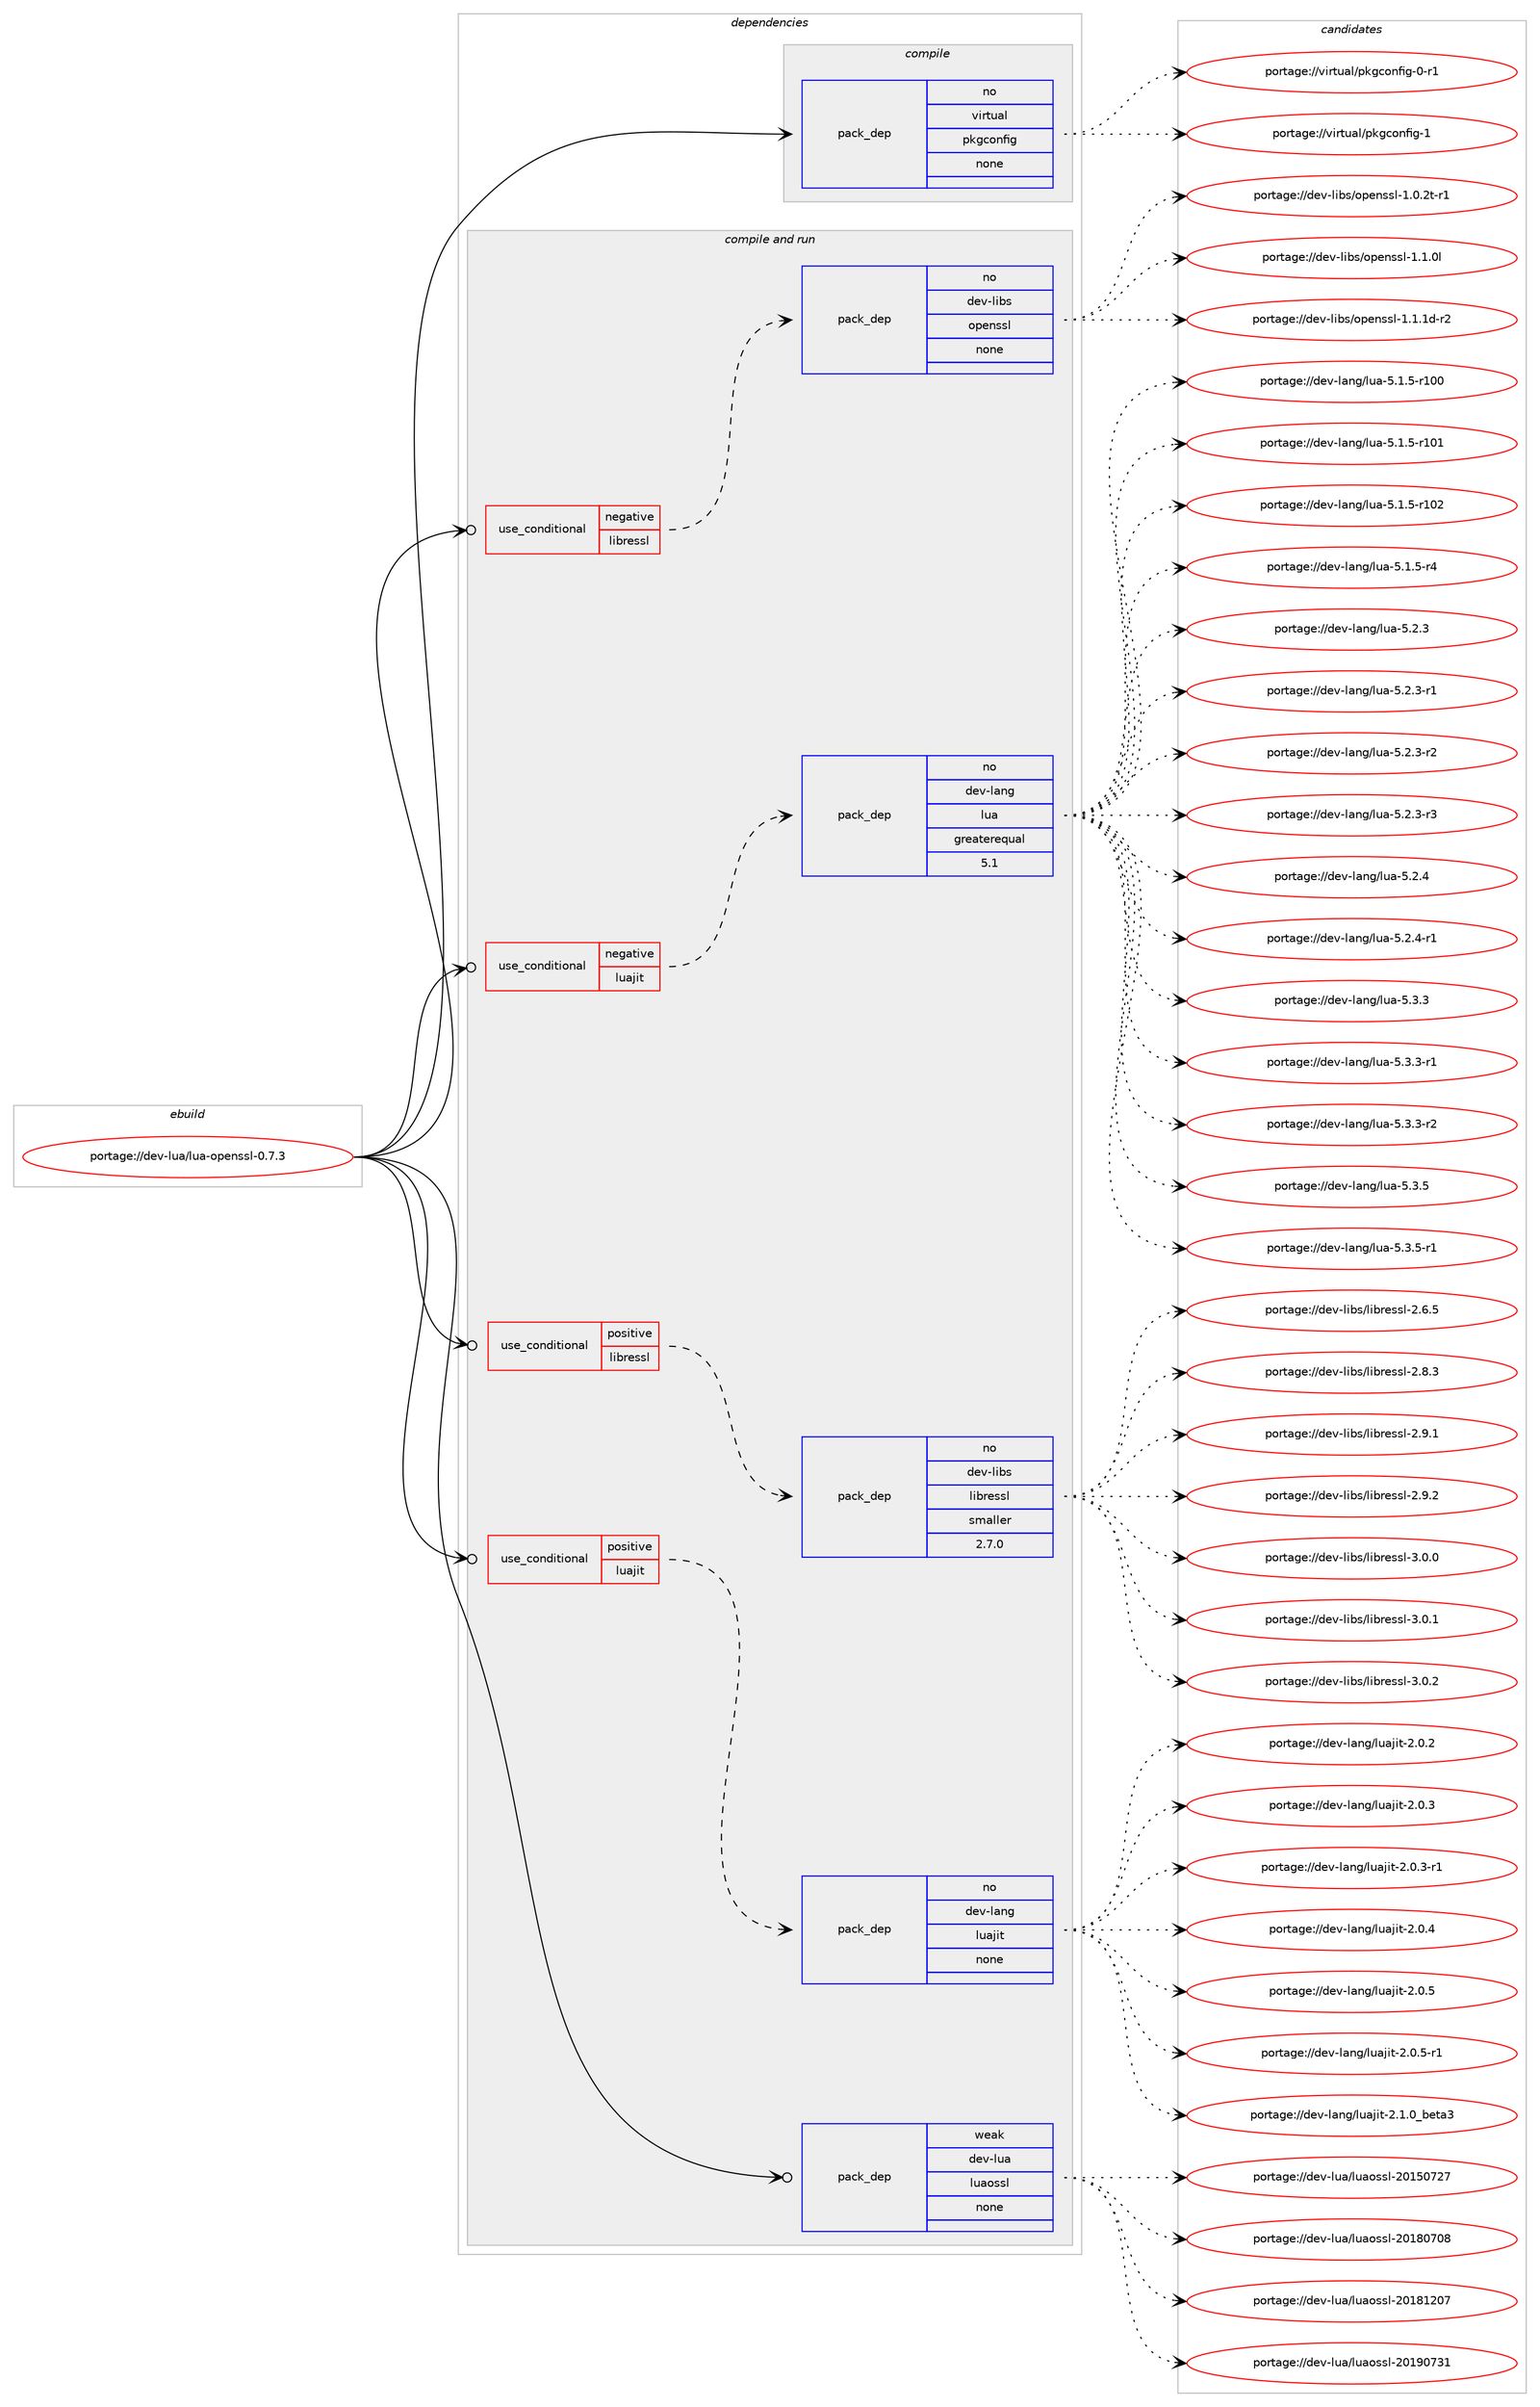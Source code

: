 digraph prolog {

# *************
# Graph options
# *************

newrank=true;
concentrate=true;
compound=true;
graph [rankdir=LR,fontname=Helvetica,fontsize=10,ranksep=1.5];#, ranksep=2.5, nodesep=0.2];
edge  [arrowhead=vee];
node  [fontname=Helvetica,fontsize=10];

# **********
# The ebuild
# **********

subgraph cluster_leftcol {
color=gray;
rank=same;
label=<<i>ebuild</i>>;
id [label="portage://dev-lua/lua-openssl-0.7.3", color=red, width=4, href="../dev-lua/lua-openssl-0.7.3.svg"];
}

# ****************
# The dependencies
# ****************

subgraph cluster_midcol {
color=gray;
label=<<i>dependencies</i>>;
subgraph cluster_compile {
fillcolor="#eeeeee";
style=filled;
label=<<i>compile</i>>;
subgraph pack79999 {
dependency105405 [label=<<TABLE BORDER="0" CELLBORDER="1" CELLSPACING="0" CELLPADDING="4" WIDTH="220"><TR><TD ROWSPAN="6" CELLPADDING="30">pack_dep</TD></TR><TR><TD WIDTH="110">no</TD></TR><TR><TD>virtual</TD></TR><TR><TD>pkgconfig</TD></TR><TR><TD>none</TD></TR><TR><TD></TD></TR></TABLE>>, shape=none, color=blue];
}
id:e -> dependency105405:w [weight=20,style="solid",arrowhead="vee"];
}
subgraph cluster_compileandrun {
fillcolor="#eeeeee";
style=filled;
label=<<i>compile and run</i>>;
subgraph cond22263 {
dependency105406 [label=<<TABLE BORDER="0" CELLBORDER="1" CELLSPACING="0" CELLPADDING="4"><TR><TD ROWSPAN="3" CELLPADDING="10">use_conditional</TD></TR><TR><TD>negative</TD></TR><TR><TD>libressl</TD></TR></TABLE>>, shape=none, color=red];
subgraph pack80000 {
dependency105407 [label=<<TABLE BORDER="0" CELLBORDER="1" CELLSPACING="0" CELLPADDING="4" WIDTH="220"><TR><TD ROWSPAN="6" CELLPADDING="30">pack_dep</TD></TR><TR><TD WIDTH="110">no</TD></TR><TR><TD>dev-libs</TD></TR><TR><TD>openssl</TD></TR><TR><TD>none</TD></TR><TR><TD></TD></TR></TABLE>>, shape=none, color=blue];
}
dependency105406:e -> dependency105407:w [weight=20,style="dashed",arrowhead="vee"];
}
id:e -> dependency105406:w [weight=20,style="solid",arrowhead="odotvee"];
subgraph cond22264 {
dependency105408 [label=<<TABLE BORDER="0" CELLBORDER="1" CELLSPACING="0" CELLPADDING="4"><TR><TD ROWSPAN="3" CELLPADDING="10">use_conditional</TD></TR><TR><TD>negative</TD></TR><TR><TD>luajit</TD></TR></TABLE>>, shape=none, color=red];
subgraph pack80001 {
dependency105409 [label=<<TABLE BORDER="0" CELLBORDER="1" CELLSPACING="0" CELLPADDING="4" WIDTH="220"><TR><TD ROWSPAN="6" CELLPADDING="30">pack_dep</TD></TR><TR><TD WIDTH="110">no</TD></TR><TR><TD>dev-lang</TD></TR><TR><TD>lua</TD></TR><TR><TD>greaterequal</TD></TR><TR><TD>5.1</TD></TR></TABLE>>, shape=none, color=blue];
}
dependency105408:e -> dependency105409:w [weight=20,style="dashed",arrowhead="vee"];
}
id:e -> dependency105408:w [weight=20,style="solid",arrowhead="odotvee"];
subgraph cond22265 {
dependency105410 [label=<<TABLE BORDER="0" CELLBORDER="1" CELLSPACING="0" CELLPADDING="4"><TR><TD ROWSPAN="3" CELLPADDING="10">use_conditional</TD></TR><TR><TD>positive</TD></TR><TR><TD>libressl</TD></TR></TABLE>>, shape=none, color=red];
subgraph pack80002 {
dependency105411 [label=<<TABLE BORDER="0" CELLBORDER="1" CELLSPACING="0" CELLPADDING="4" WIDTH="220"><TR><TD ROWSPAN="6" CELLPADDING="30">pack_dep</TD></TR><TR><TD WIDTH="110">no</TD></TR><TR><TD>dev-libs</TD></TR><TR><TD>libressl</TD></TR><TR><TD>smaller</TD></TR><TR><TD>2.7.0</TD></TR></TABLE>>, shape=none, color=blue];
}
dependency105410:e -> dependency105411:w [weight=20,style="dashed",arrowhead="vee"];
}
id:e -> dependency105410:w [weight=20,style="solid",arrowhead="odotvee"];
subgraph cond22266 {
dependency105412 [label=<<TABLE BORDER="0" CELLBORDER="1" CELLSPACING="0" CELLPADDING="4"><TR><TD ROWSPAN="3" CELLPADDING="10">use_conditional</TD></TR><TR><TD>positive</TD></TR><TR><TD>luajit</TD></TR></TABLE>>, shape=none, color=red];
subgraph pack80003 {
dependency105413 [label=<<TABLE BORDER="0" CELLBORDER="1" CELLSPACING="0" CELLPADDING="4" WIDTH="220"><TR><TD ROWSPAN="6" CELLPADDING="30">pack_dep</TD></TR><TR><TD WIDTH="110">no</TD></TR><TR><TD>dev-lang</TD></TR><TR><TD>luajit</TD></TR><TR><TD>none</TD></TR><TR><TD></TD></TR></TABLE>>, shape=none, color=blue];
}
dependency105412:e -> dependency105413:w [weight=20,style="dashed",arrowhead="vee"];
}
id:e -> dependency105412:w [weight=20,style="solid",arrowhead="odotvee"];
subgraph pack80004 {
dependency105414 [label=<<TABLE BORDER="0" CELLBORDER="1" CELLSPACING="0" CELLPADDING="4" WIDTH="220"><TR><TD ROWSPAN="6" CELLPADDING="30">pack_dep</TD></TR><TR><TD WIDTH="110">weak</TD></TR><TR><TD>dev-lua</TD></TR><TR><TD>luaossl</TD></TR><TR><TD>none</TD></TR><TR><TD></TD></TR></TABLE>>, shape=none, color=blue];
}
id:e -> dependency105414:w [weight=20,style="solid",arrowhead="odotvee"];
}
subgraph cluster_run {
fillcolor="#eeeeee";
style=filled;
label=<<i>run</i>>;
}
}

# **************
# The candidates
# **************

subgraph cluster_choices {
rank=same;
color=gray;
label=<<i>candidates</i>>;

subgraph choice79999 {
color=black;
nodesep=1;
choiceportage11810511411611797108471121071039911111010210510345484511449 [label="portage://virtual/pkgconfig-0-r1", color=red, width=4,href="../virtual/pkgconfig-0-r1.svg"];
choiceportage1181051141161179710847112107103991111101021051034549 [label="portage://virtual/pkgconfig-1", color=red, width=4,href="../virtual/pkgconfig-1.svg"];
dependency105405:e -> choiceportage11810511411611797108471121071039911111010210510345484511449:w [style=dotted,weight="100"];
dependency105405:e -> choiceportage1181051141161179710847112107103991111101021051034549:w [style=dotted,weight="100"];
}
subgraph choice80000 {
color=black;
nodesep=1;
choiceportage1001011184510810598115471111121011101151151084549464846501164511449 [label="portage://dev-libs/openssl-1.0.2t-r1", color=red, width=4,href="../dev-libs/openssl-1.0.2t-r1.svg"];
choiceportage100101118451081059811547111112101110115115108454946494648108 [label="portage://dev-libs/openssl-1.1.0l", color=red, width=4,href="../dev-libs/openssl-1.1.0l.svg"];
choiceportage1001011184510810598115471111121011101151151084549464946491004511450 [label="portage://dev-libs/openssl-1.1.1d-r2", color=red, width=4,href="../dev-libs/openssl-1.1.1d-r2.svg"];
dependency105407:e -> choiceportage1001011184510810598115471111121011101151151084549464846501164511449:w [style=dotted,weight="100"];
dependency105407:e -> choiceportage100101118451081059811547111112101110115115108454946494648108:w [style=dotted,weight="100"];
dependency105407:e -> choiceportage1001011184510810598115471111121011101151151084549464946491004511450:w [style=dotted,weight="100"];
}
subgraph choice80001 {
color=black;
nodesep=1;
choiceportage1001011184510897110103471081179745534649465345114494848 [label="portage://dev-lang/lua-5.1.5-r100", color=red, width=4,href="../dev-lang/lua-5.1.5-r100.svg"];
choiceportage1001011184510897110103471081179745534649465345114494849 [label="portage://dev-lang/lua-5.1.5-r101", color=red, width=4,href="../dev-lang/lua-5.1.5-r101.svg"];
choiceportage1001011184510897110103471081179745534649465345114494850 [label="portage://dev-lang/lua-5.1.5-r102", color=red, width=4,href="../dev-lang/lua-5.1.5-r102.svg"];
choiceportage100101118451089711010347108117974553464946534511452 [label="portage://dev-lang/lua-5.1.5-r4", color=red, width=4,href="../dev-lang/lua-5.1.5-r4.svg"];
choiceportage10010111845108971101034710811797455346504651 [label="portage://dev-lang/lua-5.2.3", color=red, width=4,href="../dev-lang/lua-5.2.3.svg"];
choiceportage100101118451089711010347108117974553465046514511449 [label="portage://dev-lang/lua-5.2.3-r1", color=red, width=4,href="../dev-lang/lua-5.2.3-r1.svg"];
choiceportage100101118451089711010347108117974553465046514511450 [label="portage://dev-lang/lua-5.2.3-r2", color=red, width=4,href="../dev-lang/lua-5.2.3-r2.svg"];
choiceportage100101118451089711010347108117974553465046514511451 [label="portage://dev-lang/lua-5.2.3-r3", color=red, width=4,href="../dev-lang/lua-5.2.3-r3.svg"];
choiceportage10010111845108971101034710811797455346504652 [label="portage://dev-lang/lua-5.2.4", color=red, width=4,href="../dev-lang/lua-5.2.4.svg"];
choiceportage100101118451089711010347108117974553465046524511449 [label="portage://dev-lang/lua-5.2.4-r1", color=red, width=4,href="../dev-lang/lua-5.2.4-r1.svg"];
choiceportage10010111845108971101034710811797455346514651 [label="portage://dev-lang/lua-5.3.3", color=red, width=4,href="../dev-lang/lua-5.3.3.svg"];
choiceportage100101118451089711010347108117974553465146514511449 [label="portage://dev-lang/lua-5.3.3-r1", color=red, width=4,href="../dev-lang/lua-5.3.3-r1.svg"];
choiceportage100101118451089711010347108117974553465146514511450 [label="portage://dev-lang/lua-5.3.3-r2", color=red, width=4,href="../dev-lang/lua-5.3.3-r2.svg"];
choiceportage10010111845108971101034710811797455346514653 [label="portage://dev-lang/lua-5.3.5", color=red, width=4,href="../dev-lang/lua-5.3.5.svg"];
choiceportage100101118451089711010347108117974553465146534511449 [label="portage://dev-lang/lua-5.3.5-r1", color=red, width=4,href="../dev-lang/lua-5.3.5-r1.svg"];
dependency105409:e -> choiceportage1001011184510897110103471081179745534649465345114494848:w [style=dotted,weight="100"];
dependency105409:e -> choiceportage1001011184510897110103471081179745534649465345114494849:w [style=dotted,weight="100"];
dependency105409:e -> choiceportage1001011184510897110103471081179745534649465345114494850:w [style=dotted,weight="100"];
dependency105409:e -> choiceportage100101118451089711010347108117974553464946534511452:w [style=dotted,weight="100"];
dependency105409:e -> choiceportage10010111845108971101034710811797455346504651:w [style=dotted,weight="100"];
dependency105409:e -> choiceportage100101118451089711010347108117974553465046514511449:w [style=dotted,weight="100"];
dependency105409:e -> choiceportage100101118451089711010347108117974553465046514511450:w [style=dotted,weight="100"];
dependency105409:e -> choiceportage100101118451089711010347108117974553465046514511451:w [style=dotted,weight="100"];
dependency105409:e -> choiceportage10010111845108971101034710811797455346504652:w [style=dotted,weight="100"];
dependency105409:e -> choiceportage100101118451089711010347108117974553465046524511449:w [style=dotted,weight="100"];
dependency105409:e -> choiceportage10010111845108971101034710811797455346514651:w [style=dotted,weight="100"];
dependency105409:e -> choiceportage100101118451089711010347108117974553465146514511449:w [style=dotted,weight="100"];
dependency105409:e -> choiceportage100101118451089711010347108117974553465146514511450:w [style=dotted,weight="100"];
dependency105409:e -> choiceportage10010111845108971101034710811797455346514653:w [style=dotted,weight="100"];
dependency105409:e -> choiceportage100101118451089711010347108117974553465146534511449:w [style=dotted,weight="100"];
}
subgraph choice80002 {
color=black;
nodesep=1;
choiceportage10010111845108105981154710810598114101115115108455046544653 [label="portage://dev-libs/libressl-2.6.5", color=red, width=4,href="../dev-libs/libressl-2.6.5.svg"];
choiceportage10010111845108105981154710810598114101115115108455046564651 [label="portage://dev-libs/libressl-2.8.3", color=red, width=4,href="../dev-libs/libressl-2.8.3.svg"];
choiceportage10010111845108105981154710810598114101115115108455046574649 [label="portage://dev-libs/libressl-2.9.1", color=red, width=4,href="../dev-libs/libressl-2.9.1.svg"];
choiceportage10010111845108105981154710810598114101115115108455046574650 [label="portage://dev-libs/libressl-2.9.2", color=red, width=4,href="../dev-libs/libressl-2.9.2.svg"];
choiceportage10010111845108105981154710810598114101115115108455146484648 [label="portage://dev-libs/libressl-3.0.0", color=red, width=4,href="../dev-libs/libressl-3.0.0.svg"];
choiceportage10010111845108105981154710810598114101115115108455146484649 [label="portage://dev-libs/libressl-3.0.1", color=red, width=4,href="../dev-libs/libressl-3.0.1.svg"];
choiceportage10010111845108105981154710810598114101115115108455146484650 [label="portage://dev-libs/libressl-3.0.2", color=red, width=4,href="../dev-libs/libressl-3.0.2.svg"];
dependency105411:e -> choiceportage10010111845108105981154710810598114101115115108455046544653:w [style=dotted,weight="100"];
dependency105411:e -> choiceportage10010111845108105981154710810598114101115115108455046564651:w [style=dotted,weight="100"];
dependency105411:e -> choiceportage10010111845108105981154710810598114101115115108455046574649:w [style=dotted,weight="100"];
dependency105411:e -> choiceportage10010111845108105981154710810598114101115115108455046574650:w [style=dotted,weight="100"];
dependency105411:e -> choiceportage10010111845108105981154710810598114101115115108455146484648:w [style=dotted,weight="100"];
dependency105411:e -> choiceportage10010111845108105981154710810598114101115115108455146484649:w [style=dotted,weight="100"];
dependency105411:e -> choiceportage10010111845108105981154710810598114101115115108455146484650:w [style=dotted,weight="100"];
}
subgraph choice80003 {
color=black;
nodesep=1;
choiceportage10010111845108971101034710811797106105116455046484650 [label="portage://dev-lang/luajit-2.0.2", color=red, width=4,href="../dev-lang/luajit-2.0.2.svg"];
choiceportage10010111845108971101034710811797106105116455046484651 [label="portage://dev-lang/luajit-2.0.3", color=red, width=4,href="../dev-lang/luajit-2.0.3.svg"];
choiceportage100101118451089711010347108117971061051164550464846514511449 [label="portage://dev-lang/luajit-2.0.3-r1", color=red, width=4,href="../dev-lang/luajit-2.0.3-r1.svg"];
choiceportage10010111845108971101034710811797106105116455046484652 [label="portage://dev-lang/luajit-2.0.4", color=red, width=4,href="../dev-lang/luajit-2.0.4.svg"];
choiceportage10010111845108971101034710811797106105116455046484653 [label="portage://dev-lang/luajit-2.0.5", color=red, width=4,href="../dev-lang/luajit-2.0.5.svg"];
choiceportage100101118451089711010347108117971061051164550464846534511449 [label="portage://dev-lang/luajit-2.0.5-r1", color=red, width=4,href="../dev-lang/luajit-2.0.5-r1.svg"];
choiceportage1001011184510897110103471081179710610511645504649464895981011169751 [label="portage://dev-lang/luajit-2.1.0_beta3", color=red, width=4,href="../dev-lang/luajit-2.1.0_beta3.svg"];
dependency105413:e -> choiceportage10010111845108971101034710811797106105116455046484650:w [style=dotted,weight="100"];
dependency105413:e -> choiceportage10010111845108971101034710811797106105116455046484651:w [style=dotted,weight="100"];
dependency105413:e -> choiceportage100101118451089711010347108117971061051164550464846514511449:w [style=dotted,weight="100"];
dependency105413:e -> choiceportage10010111845108971101034710811797106105116455046484652:w [style=dotted,weight="100"];
dependency105413:e -> choiceportage10010111845108971101034710811797106105116455046484653:w [style=dotted,weight="100"];
dependency105413:e -> choiceportage100101118451089711010347108117971061051164550464846534511449:w [style=dotted,weight="100"];
dependency105413:e -> choiceportage1001011184510897110103471081179710610511645504649464895981011169751:w [style=dotted,weight="100"];
}
subgraph choice80004 {
color=black;
nodesep=1;
choiceportage10010111845108117974710811797111115115108455048495348555055 [label="portage://dev-lua/luaossl-20150727", color=red, width=4,href="../dev-lua/luaossl-20150727.svg"];
choiceportage10010111845108117974710811797111115115108455048495648554856 [label="portage://dev-lua/luaossl-20180708", color=red, width=4,href="../dev-lua/luaossl-20180708.svg"];
choiceportage10010111845108117974710811797111115115108455048495649504855 [label="portage://dev-lua/luaossl-20181207", color=red, width=4,href="../dev-lua/luaossl-20181207.svg"];
choiceportage10010111845108117974710811797111115115108455048495748555149 [label="portage://dev-lua/luaossl-20190731", color=red, width=4,href="../dev-lua/luaossl-20190731.svg"];
dependency105414:e -> choiceportage10010111845108117974710811797111115115108455048495348555055:w [style=dotted,weight="100"];
dependency105414:e -> choiceportage10010111845108117974710811797111115115108455048495648554856:w [style=dotted,weight="100"];
dependency105414:e -> choiceportage10010111845108117974710811797111115115108455048495649504855:w [style=dotted,weight="100"];
dependency105414:e -> choiceportage10010111845108117974710811797111115115108455048495748555149:w [style=dotted,weight="100"];
}
}

}
